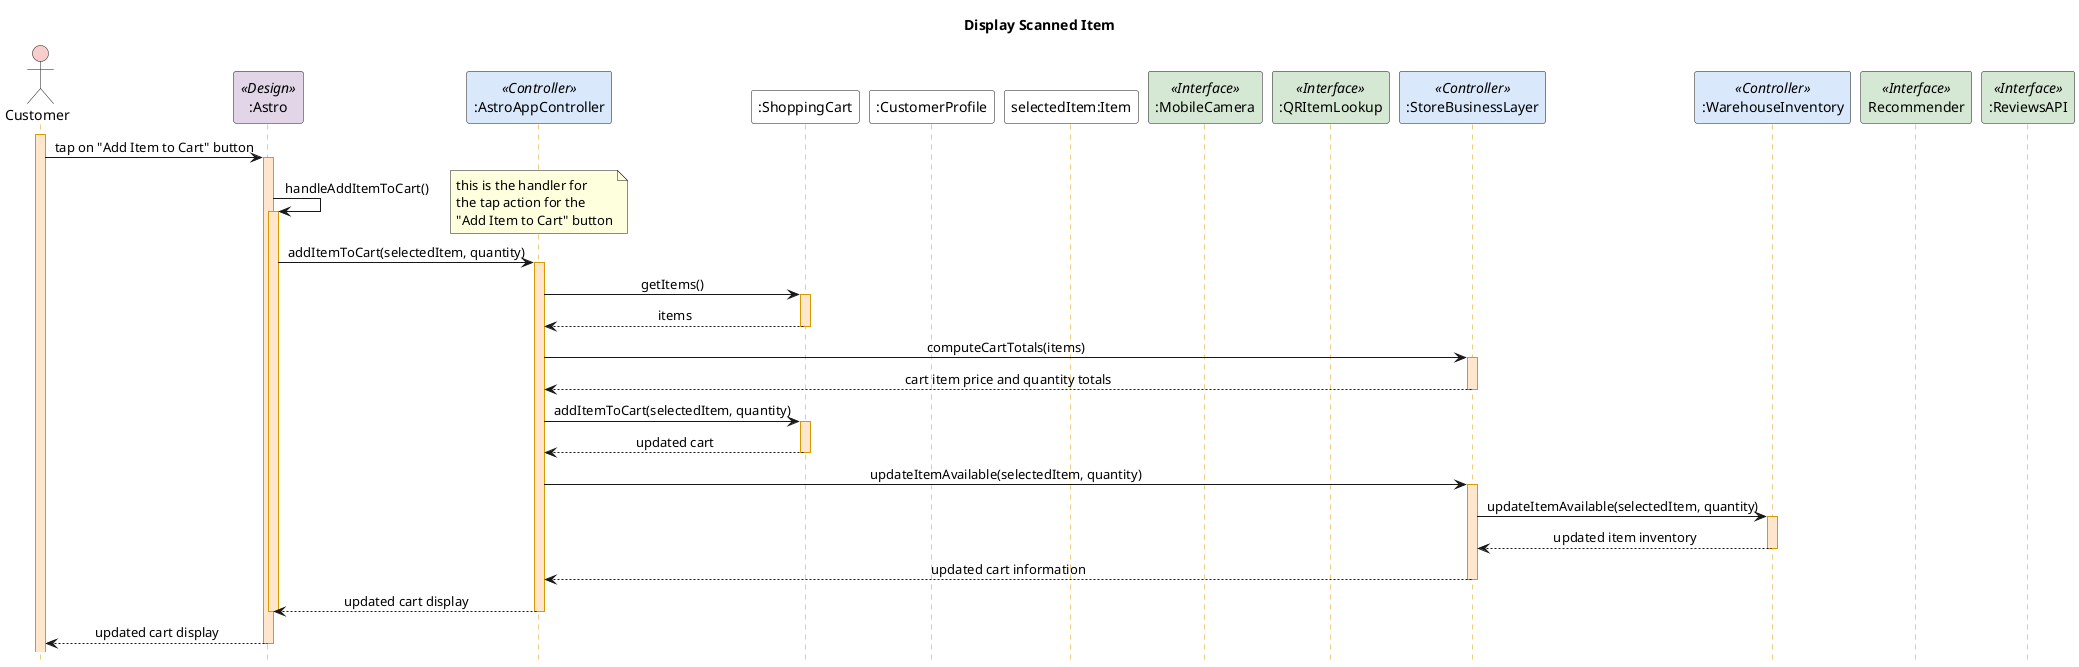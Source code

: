 @startuml
'https://plantuml.com/sequence-diagram
title Display Scanned Item
hide footbox
skinparam sequenceMessageAlign center
skinparam sequence {
LifeLineBorderColor #D79B00
LifeLineBackgroundColor #FFE6CC
}
actor Customer as customer #F8CECC
participant ":Astro" as astro <<Design>> #E1D5E7
participant ":AstroAppController" as appController <<Controller>> #DAE8FC
participant ":ShoppingCart" as cart #FFFFFF
participant ":CustomerProfile" as profile #FFFFFF
participant "selectedItem:Item" as selectedItem #FFFFFF
participant ":MobileCamera" as camera <<Interface>> #D5E8D4
participant ":QRItemLookup" as qrLookup <<Interface>> #D5E8D4
participant ":StoreBusinessLayer" as store <<Controller>> #DAE8FC
participant ":WarehouseInventory" as warehouse <<Controller>> #DAE8FC
participant "Recommender" as recommender <<Interface>>#D5E8D4
participant ":ReviewsAPI" as reviewsApi <<Interface>> #D5E8D4
'autonumber
autoactivate On
activate customer
customer -> astro: tap on "Add Item to Cart" button
astro -> astro: handleAddItemToCart()
note right
this is the handler for
the tap action for the
"Add Item to Cart" button
end note
astro -> appController: addItemToCart(selectedItem, quantity)
appController -> cart: getItems()
return items
appController -> store: computeCartTotals(items)
return cart item price and quantity totals
appController -> cart: addItemToCart(selectedItem, quantity)
return updated cart
appController -> store: updateItemAvailable(selectedItem, quantity)
store -> warehouse: updateItemAvailable(selectedItem, quantity)
return updated item inventory
return updated cart information
return updated cart display
deactivate
return updated cart display
@enduml